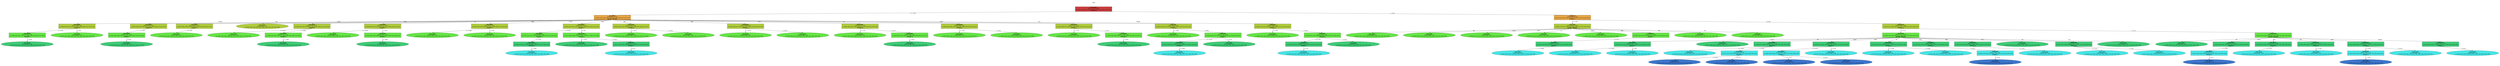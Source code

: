 digraph Tree {
splines=false;
graph [pad=".25", ranksep="0.5", nodesep="1"];
node [shape=rect, style="filled", color="black", fontname="helvetica",fillcolor="white"] ;
edge [fontname="helvetica"] ;
0 [label="vowel", shape=plaintext];
0:s -> 1:n [style=invis];   
1 [label=<<b> Class=hAd </b> <br/> error: 1.000, n=990 <br/> p: (0.09, 0.09, 0.09, 0.09, 0.09, 0.09, 0.09, 0.09, 0.09, 0.09, 0.09) <br/><b>Feature_0</b>>, fillcolor="0.000 0.7 0.800", shape="rect"];
2 [label=<<b> Class=hod </b> <br/> error: 0.861, n=452 <br/> p: (0.02, 0.02, 0.08, 0.07, 0.19, 0.01, 0.02, 0.08, 0.12, 0.20, 0.20) <br/><b>Speaker_Number</b>>, fillcolor="0.100 0.7 0.900", shape="rect"];
1:s -> 2:n [label="<= -3.291"] ;
3 [label=<<b> Class=hOd </b> <br/> error: 0.709, n=31 <br/> p: (0.00, 0.00, 0.03, 0.19, 0.19, 0.00, 0.00, 0.00, 0.19, 0.19, 0.19) <br/><b>Feature_4</b>>, fillcolor="0.200 0.7 0.800", shape="rect"];
2:s -> 3:n [label="Andrew"] ;
4 [label=<<b> Class=hOd </b> <br/> error: 0.458, n=18 <br/> p: (0.00, 0.00, 0.00, 0.33, 0.33, 0.00, 0.00, 0.00, 0.00, 0.33, 0.00) <br/><b>Feature_2</b>>, fillcolor="0.300 0.7 0.900", shape="rect"];
3:s -> 4:n [label="<= -0.65"] ;
5 [label=<<b> Class=hod </b> <br/> error: 0.281, n=10 <br/> p: (0.00, 0.00, 0.00, 0.40, 0.00, 0.00, 0.00, 0.00, 0.00, 0.60, 0.00) >, fillcolor="0.400 0.7 0.800", shape="oval"];
4:s -> 5:n [label="> -0.595"] ;
6 [label=<<b> Class=hid </b> <br/> error: 0.380, n=13 <br/> p: (0.00, 0.00, 0.08, 0.00, 0.00, 0.00, 0.00, 0.00, 0.46, 0.00, 0.46) >, fillcolor="0.300 0.7 0.900", shape="oval"];
3:s -> 6:n [label="> -0.65"] ;
7 [label=<<b> Class=hUd </b> <br/> error: 0.578, n=24 <br/> p: (0.00, 0.00, 0.00, 0.00, 0.25, 0.00, 0.00, 0.00, 0.25, 0.25, 0.25) <br/><b>Feature_0</b>>, fillcolor="0.200 0.7 0.800", shape="rect"];
2:s -> 7:n [label="Bill"] ;
8 [label=<<b> Class=hUd </b> <br/> error: 0.451, n=16 <br/> p: (0.00, 0.00, 0.00, 0.00, 0.38, 0.00, 0.00, 0.00, 0.25, 0.38, 0.00) <br/><b>Feature_1</b>>, fillcolor="0.300 0.7 0.900", shape="rect"];
7:s -> 8:n [label="> -4.473"] ;
9 [label=<<b> Class=hUd </b> <br/> error: 0.289, n=12 <br/> p: (0.00, 0.00, 0.00, 0.00, 0.50, 0.00, 0.00, 0.00, 0.00, 0.50, 0.00) >, fillcolor="0.400 0.7 0.800", shape="oval"];
8:s -> 9:n [label="> 0.209"] ;
10 [label=<<b> Class=hod </b> <br/> error: 0.457, n=17 <br/> p: (0.00, 0.00, 0.00, 0.00, 0.29, 0.00, 0.00, 0.00, 0.00, 0.35, 0.35) <br/><b>Feature_1</b>>, fillcolor="0.200 0.7 0.800", shape="rect"];
2:s -> 10:n [label="David"] ;
11 [label=<<b> Class=hud </b> <br/> error: 0.287, n=11 <br/> p: (0.00, 0.00, 0.00, 0.00, 0.45, 0.00, 0.00, 0.00, 0.00, 0.00, 0.55) >, fillcolor="0.300 0.7 0.900", shape="oval"];
10:s -> 11:n [label="<= 2.463"] ;
12 [label=<<b> Class=hod </b> <br/> error: 0.380, n=13 <br/> p: (0.00, 0.00, 0.00, 0.00, 0.08, 0.00, 0.00, 0.00, 0.00, 0.46, 0.46) >, fillcolor="0.200 0.7 0.800", shape="oval"];
2:s -> 12:n [label="Mark"] ;
13 [label=<<b> Class=hOd </b> <br/> error: 0.744, n=30 <br/> p: (0.00, 0.03, 0.03, 0.20, 0.20, 0.00, 0.00, 0.00, 0.13, 0.20, 0.20) <br/><b>Feature_6</b>>, fillcolor="0.200 0.7 0.800", shape="rect"];
2:s -> 13:n [label="Jo"] ;
14 [label=<<b> Class=hud </b> <br/> error: 0.547, n=13 <br/> p: (0.00, 0.08, 0.08, 0.08, 0.00, 0.00, 0.00, 0.00, 0.31, 0.00, 0.46) >, fillcolor="0.300 0.7 0.900", shape="oval"];
13:s -> 14:n [label="<= -0.026"] ;
15 [label=<<b> Class=hUd </b> <br/> error: 0.457, n=17 <br/> p: (0.00, 0.00, 0.00, 0.29, 0.35, 0.00, 0.00, 0.00, 0.00, 0.35, 0.00) <br/><b>Feature_0</b>>, fillcolor="0.300 0.7 0.900", shape="rect"];
13:s -> 15:n [label="> -0.026"] ;
16 [label=<<b> Class=hUd </b> <br/> error: 0.289, n=12 <br/> p: (0.00, 0.00, 0.00, 0.00, 0.50, 0.00, 0.00, 0.00, 0.00, 0.50, 0.00) >, fillcolor="0.400 0.7 0.800", shape="oval"];
15:s -> 16:n [label="<= -3.893"] ;
17 [label=<<b> Class=hId </b> <br/> error: 0.737, n=32 <br/> p: (0.00, 0.00, 0.19, 0.09, 0.19, 0.00, 0.00, 0.00, 0.16, 0.19, 0.19) <br/><b>Feature_4</b>>, fillcolor="0.200 0.7 0.800", shape="rect"];
2:s -> 17:n [label="Kate"] ;
18 [label=<<b> Class=hUd </b> <br/> error: 0.440, n=15 <br/> p: (0.00, 0.00, 0.00, 0.20, 0.40, 0.00, 0.00, 0.00, 0.00, 0.40, 0.00) >, fillcolor="0.300 0.7 0.900", shape="oval"];
17:s -> 18:n [label="<= -0.072"] ;
19 [label=<<b> Class=hId </b> <br/> error: 0.457, n=17 <br/> p: (0.00, 0.00, 0.35, 0.00, 0.00, 0.00, 0.00, 0.00, 0.29, 0.00, 0.35) <br/><b>Feature_5</b>>, fillcolor="0.300 0.7 0.900", shape="rect"];
17:s -> 19:n [label="> -0.072"] ;
20 [label=<<b> Class=hud </b> <br/> error: 0.287, n=11 <br/> p: (0.00, 0.00, 0.00, 0.00, 0.00, 0.00, 0.00, 0.00, 0.45, 0.00, 0.55) >, fillcolor="0.400 0.7 0.800", shape="oval"];
19:s -> 20:n [label="<= 0.981"] ;
21 [label=<<b> Class=hUd </b> <br/> error: 0.577, n=23 <br/> p: (0.00, 0.00, 0.00, 0.00, 0.26, 0.00, 0.00, 0.00, 0.22, 0.26, 0.26) <br/><b>Feature_3</b>>, fillcolor="0.200 0.7 0.800", shape="rect"];
2:s -> 21:n [label="Penny"] ;
22 [label=<<b> Class=hUd </b> <br/> error: 0.289, n=12 <br/> p: (0.00, 0.00, 0.00, 0.00, 0.50, 0.00, 0.00, 0.00, 0.00, 0.50, 0.00) >, fillcolor="0.300 0.7 0.900", shape="oval"];
21:s -> 22:n [label="<= -0.392"] ;
23 [label=<<b> Class=hud </b> <br/> error: 0.287, n=11 <br/> p: (0.00, 0.00, 0.00, 0.00, 0.00, 0.00, 0.00, 0.00, 0.45, 0.00, 0.55) >, fillcolor="0.300 0.7 0.900", shape="oval"];
21:s -> 23:n [label="> -0.392"] ;
24 [label=<<b> Class=hAd </b> <br/> error: 0.997, n=63 <br/> p: (0.10, 0.10, 0.10, 0.10, 0.10, 0.06, 0.08, 0.10, 0.10, 0.10, 0.10) <br/><b>Feature_5</b>>, fillcolor="0.200 0.7 0.800", shape="rect"];
2:s -> 24:n [label="Rose"] ;
25 [label=<<b> Class=hEd </b> <br/> error: 0.689, n=27 <br/> p: (0.07, 0.22, 0.22, 0.00, 0.00, 0.04, 0.00, 0.00, 0.22, 0.00, 0.22) <br/><b>Feature_2</b>>, fillcolor="0.300 0.7 0.900", shape="rect"];
24:s -> 25:n [label="<= 0.181"] ;
26 [label=<<b> Class=hEd </b> <br/> error: 0.458, n=18 <br/> p: (0.00, 0.33, 0.33, 0.00, 0.00, 0.00, 0.00, 0.00, 0.33, 0.00, 0.00) <br/><b>Feature_0</b>>, fillcolor="0.400 0.7 0.800", shape="rect"];
25:s -> 26:n [label="> -0.444"] ;
27 [label=<<b> Class=hEd </b> <br/> error: 0.289, n=12 <br/> p: (0.00, 0.50, 0.50, 0.00, 0.00, 0.00, 0.00, 0.00, 0.00, 0.00, 0.00) >, fillcolor="0.500 0.7 0.900", shape="oval"];
26:s -> 27:n [label="> -5.058"] ;
28 [label=<<b> Class=hOd </b> <br/> error: 0.801, n=36 <br/> p: (0.11, 0.00, 0.00, 0.17, 0.17, 0.08, 0.14, 0.17, 0.00, 0.17, 0.00) <br/><b>Feature_3</b>>, fillcolor="0.300 0.7 0.900", shape="rect"];
24:s -> 28:n [label="> 0.181"] ;
29 [label=<<b> Class=hUd </b> <br/> error: 0.457, n=17 <br/> p: (0.00, 0.00, 0.00, 0.29, 0.35, 0.00, 0.00, 0.00, 0.00, 0.35, 0.00) >, fillcolor="0.400 0.7 0.800", shape="oval"];
28:s -> 29:n [label="<= -0.452"] ;
30 [label=<<b> Class=hed </b> <br/> error: 0.621, n=19 <br/> p: (0.21, 0.00, 0.00, 0.05, 0.00, 0.16, 0.26, 0.32, 0.00, 0.00, 0.00) <br/><b>Feature_3</b>>, fillcolor="0.400 0.7 0.800", shape="rect"];
28:s -> 30:n [label="> -0.452"] ;
31 [label=<<b> Class=had </b> <br/> error: 0.393, n=10 <br/> p: (0.40, 0.00, 0.00, 0.00, 0.00, 0.00, 0.50, 0.10, 0.00, 0.00, 0.00) >, fillcolor="0.500 0.7 0.900", shape="oval"];
30:s -> 31:n [label="> 0.111"] ;
32 [label=<<b> Class=hUd </b> <br/> error: 0.625, n=22 <br/> p: (0.00, 0.00, 0.00, 0.00, 0.27, 0.00, 0.00, 0.09, 0.09, 0.27, 0.27) <br/><b>Feature_4</b>>, fillcolor="0.200 0.7 0.800", shape="rect"];
2:s -> 32:n [label="Mike"] ;
33 [label=<<b> Class=hod </b> <br/> error: 0.287, n=11 <br/> p: (0.00, 0.00, 0.00, 0.00, 0.45, 0.00, 0.00, 0.00, 0.00, 0.55, 0.00) >, fillcolor="0.300 0.7 0.900", shape="oval"];
32:s -> 33:n [label="<= -0.972"] ;
34 [label=<<b> Class=hud </b> <br/> error: 0.487, n=11 <br/> p: (0.00, 0.00, 0.00, 0.00, 0.09, 0.00, 0.00, 0.18, 0.18, 0.00, 0.55) >, fillcolor="0.300 0.7 0.900", shape="oval"];
32:s -> 34:n [label="> -0.972"] ;
35 [label=<<b> Class=hUd </b> <br/> error: 0.709, n=30 <br/> p: (0.00, 0.00, 0.17, 0.03, 0.20, 0.00, 0.00, 0.20, 0.00, 0.20, 0.20) <br/><b>Feature_2</b>>, fillcolor="0.200 0.7 0.800", shape="rect"];
2:s -> 35:n [label="Nick"] ;
36 [label=<<b> Class=hUd </b> <br/> error: 0.493, n=15 <br/> p: (0.00, 0.00, 0.13, 0.07, 0.40, 0.00, 0.00, 0.40, 0.00, 0.00, 0.00) >, fillcolor="0.300 0.7 0.900", shape="oval"];
35:s -> 36:n [label="<= -0.674"] ;
37 [label=<<b> Class=hod </b> <br/> error: 0.440, n=15 <br/> p: (0.00, 0.00, 0.20, 0.00, 0.00, 0.00, 0.00, 0.00, 0.00, 0.40, 0.40) >, fillcolor="0.300 0.7 0.900", shape="oval"];
35:s -> 37:n [label="> -0.674"] ;
38 [label=<<b> Class=hUd </b> <br/> error: 0.671, n=30 <br/> p: (0.00, 0.00, 0.00, 0.00, 0.20, 0.00, 0.00, 0.20, 0.20, 0.20, 0.20) <br/><b>Feature_8</b>>, fillcolor="0.200 0.7 0.800", shape="rect"];
2:s -> 38:n [label="Rich"] ;
39 [label=<<b> Class=hed </b> <br/> error: 0.287, n=11 <br/> p: (0.00, 0.00, 0.00, 0.00, 0.00, 0.00, 0.00, 0.55, 0.45, 0.00, 0.00) >, fillcolor="0.300 0.7 0.900", shape="oval"];
38:s -> 39:n [label="<= -0.237"] ;
40 [label=<<b> Class=hUd </b> <br/> error: 0.520, n=19 <br/> p: (0.00, 0.00, 0.00, 0.00, 0.32, 0.00, 0.00, 0.00, 0.05, 0.32, 0.32) <br/><b>Feature_0</b>>, fillcolor="0.300 0.7 0.900", shape="rect"];
38:s -> 40:n [label="> -0.237"] ;
41 [label=<<b> Class=hUd </b> <br/> error: 0.380, n=13 <br/> p: (0.00, 0.00, 0.00, 0.00, 0.46, 0.00, 0.00, 0.00, 0.08, 0.46, 0.00) >, fillcolor="0.400 0.7 0.800", shape="oval"];
40:s -> 41:n [label="> -4.602"] ;
42 [label=<<b> Class=hUd </b> <br/> error: 0.638, n=23 <br/> p: (0.00, 0.00, 0.00, 0.13, 0.26, 0.00, 0.00, 0.09, 0.00, 0.26, 0.26) <br/><b>Feature_1</b>>, fillcolor="0.200 0.7 0.800", shape="rect"];
2:s -> 42:n [label="Tim"] ;
43 [label=<<b> Class=hud </b> <br/> error: 0.415, n=11 <br/> p: (0.00, 0.00, 0.00, 0.27, 0.00, 0.00, 0.00, 0.18, 0.00, 0.00, 0.55) >, fillcolor="0.300 0.7 0.900", shape="oval"];
42:s -> 43:n [label="<= 3.033"] ;
44 [label=<<b> Class=hUd </b> <br/> error: 0.289, n=12 <br/> p: (0.00, 0.00, 0.00, 0.00, 0.50, 0.00, 0.00, 0.00, 0.00, 0.50, 0.00) >, fillcolor="0.300 0.7 0.900", shape="oval"];
42:s -> 44:n [label="> 3.033"] ;
45 [label=<<b> Class=hUd </b> <br/> error: 0.723, n=28 <br/> p: (0.00, 0.00, 0.14, 0.00, 0.21, 0.00, 0.00, 0.07, 0.14, 0.21, 0.21) <br/><b>Feature_1</b>>, fillcolor="0.200 0.7 0.800", shape="rect"];
2:s -> 45:n [label="Sarah"] ;
46 [label=<<b> Class=hId </b> <br/> error: 0.440, n=10 <br/> p: (0.00, 0.00, 0.40, 0.00, 0.00, 0.00, 0.00, 0.20, 0.40, 0.00, 0.00) >, fillcolor="0.300 0.7 0.900", shape="oval"];
45:s -> 46:n [label="<= 2.713"] ;
47 [label=<<b> Class=hUd </b> <br/> error: 0.458, n=18 <br/> p: (0.00, 0.00, 0.00, 0.00, 0.33, 0.00, 0.00, 0.00, 0.00, 0.33, 0.33) <br/><b>Feature_9</b>>, fillcolor="0.300 0.7 0.900", shape="rect"];
45:s -> 47:n [label="> 2.713"] ;
48 [label=<<b> Class=hUd </b> <br/> error: 0.287, n=11 <br/> p: (0.00, 0.00, 0.00, 0.00, 0.55, 0.00, 0.00, 0.00, 0.00, 0.45, 0.00) >, fillcolor="0.400 0.7 0.800", shape="oval"];
47:s -> 48:n [label="> -0.919"] ;
49 [label=<<b> Class=hId </b> <br/> error: 0.885, n=46 <br/> p: (0.02, 0.00, 0.13, 0.13, 0.13, 0.00, 0.07, 0.13, 0.13, 0.13, 0.13) <br/><b>Feature_2</b>>, fillcolor="0.200 0.7 0.800", shape="rect"];
2:s -> 49:n [label="Sue"] ;
50 [label=<<b> Class=hOd </b> <br/> error: 0.419, n=14 <br/> p: (0.00, 0.00, 0.00, 0.43, 0.00, 0.00, 0.14, 0.00, 0.00, 0.43, 0.00) >, fillcolor="0.300 0.7 0.900", shape="oval"];
49:s -> 50:n [label="<= -0.862"] ;
51 [label=<<b> Class=hId </b> <br/> error: 0.745, n=32 <br/> p: (0.03, 0.00, 0.19, 0.00, 0.19, 0.00, 0.03, 0.19, 0.19, 0.00, 0.19) <br/><b>Feature_2</b>>, fillcolor="0.300 0.7 0.900", shape="rect"];
49:s -> 51:n [label="> -0.862"] ;
52 [label=<<b> Class=hUd </b> <br/> error: 0.577, n=20 <br/> p: (0.05, 0.00, 0.00, 0.00, 0.30, 0.00, 0.05, 0.30, 0.00, 0.00, 0.30) <br/><b>Feature_3</b>>, fillcolor="0.400 0.7 0.800", shape="rect"];
51:s -> 52:n [label="<= -0.178"] ;
53 [label=<<b> Class=hUd </b> <br/> error: 0.460, n=14 <br/> p: (0.07, 0.00, 0.00, 0.00, 0.43, 0.00, 0.07, 0.43, 0.00, 0.00, 0.00) >, fillcolor="0.500 0.7 0.900", shape="oval"];
52:s -> 53:n [label="<= 0.996"] ;
54 [label=<<b> Class=hId </b> <br/> error: 0.289, n=12 <br/> p: (0.00, 0.00, 0.50, 0.00, 0.00, 0.00, 0.00, 0.00, 0.50, 0.00, 0.00) >, fillcolor="0.400 0.7 0.800", shape="oval"];
51:s -> 54:n [label="> -0.178"] ;
55 [label=<<b> Class=hId </b> <br/> error: 0.808, n=40 <br/> p: (0.00, 0.10, 0.15, 0.00, 0.15, 0.00, 0.00, 0.15, 0.15, 0.15, 0.15) <br/><b>Feature_3</b>>, fillcolor="0.200 0.7 0.800", shape="rect"];
2:s -> 55:n [label="Wendy"] ;
56 [label=<<b> Class=hUd </b> <br/> error: 0.380, n=13 <br/> p: (0.00, 0.00, 0.00, 0.00, 0.46, 0.00, 0.00, 0.08, 0.00, 0.46, 0.00) >, fillcolor="0.300 0.7 0.900", shape="oval"];
55:s -> 56:n [label="<= 0.285"] ;
57 [label=<<b> Class=hId </b> <br/> error: 0.666, n=27 <br/> p: (0.00, 0.15, 0.22, 0.00, 0.00, 0.00, 0.00, 0.19, 0.22, 0.00, 0.22) <br/><b>Feature_9</b>>, fillcolor="0.300 0.7 0.900", shape="rect"];
55:s -> 57:n [label="> 0.285"] ;
58 [label=<<b> Class=hId </b> <br/> error: 0.451, n=16 <br/> p: (0.00, 0.00, 0.38, 0.00, 0.00, 0.00, 0.00, 0.25, 0.00, 0.00, 0.38) <br/><b>Feature_1</b>>, fillcolor="0.400 0.7 0.800", shape="rect"];
57:s -> 58:n [label="<= 0.794"] ;
59 [label=<<b> Class=hud </b> <br/> error: 0.281, n=10 <br/> p: (0.00, 0.00, 0.00, 0.00, 0.00, 0.00, 0.00, 0.40, 0.00, 0.00, 0.60) >, fillcolor="0.500 0.7 0.900", shape="oval"];
58:s -> 59:n [label="> 2.123"] ;
60 [label=<<b> Class=hid </b> <br/> error: 0.382, n=11 <br/> p: (0.00, 0.36, 0.00, 0.00, 0.00, 0.00, 0.00, 0.09, 0.55, 0.00, 0.00) >, fillcolor="0.400 0.7 0.800", shape="oval"];
57:s -> 60:n [label="> 0.794"] ;
61 [label=<<b> Class=hYd </b> <br/> error: 0.868, n=538 <br/> p: (0.15, 0.15, 0.10, 0.11, 0.01, 0.16, 0.15, 0.10, 0.06, 0.00, 0.00) <br/><b>Feature_1</b>>, fillcolor="0.100 0.7 0.900", shape="rect"];
1:s -> 61:n [label="> -3.291"] ;
62 [label=<<b> Class=hId </b> <br/> error: 0.534, n=128 <br/> p: (0.00, 0.26, 0.42, 0.02, 0.01, 0.00, 0.00, 0.02, 0.27, 0.00, 0.00) <br/><b>Speaker_Number</b>>, fillcolor="0.200 0.7 0.800", shape="rect"];
61:s -> 62:n [label="<= 0.785"] ;
63 [label=<<b> Class=hEd </b> <br/> error: 0.289, n=12 <br/> p: (0.00, 0.50, 0.50, 0.00, 0.00, 0.00, 0.00, 0.00, 0.00, 0.00, 0.00) >, fillcolor="0.300 0.7 0.900", shape="oval"];
62:s -> 63:n [label="Bill"] ;
64 [label=<<b> Class=hId </b> <br/> error: 0.380, n=13 <br/> p: (0.00, 0.08, 0.46, 0.00, 0.00, 0.00, 0.00, 0.00, 0.46, 0.00, 0.00) >, fillcolor="0.300 0.7 0.900", shape="oval"];
62:s -> 64:n [label="David"] ;
65 [label=<<b> Class=hId </b> <br/> error: 0.586, n=17 <br/> p: (0.00, 0.12, 0.35, 0.12, 0.06, 0.00, 0.00, 0.00, 0.35, 0.00, 0.00) >, fillcolor="0.300 0.7 0.900", shape="oval"];
62:s -> 65:n [label="Mark"] ;
66 [label=<<b> Class=hId </b> <br/> error: 0.432, n=11 <br/> p: (0.00, 0.36, 0.45, 0.00, 0.00, 0.00, 0.00, 0.00, 0.18, 0.00, 0.00) >, fillcolor="0.300 0.7 0.900", shape="oval"];
62:s -> 66:n [label="Jo"] ;
67 [label=<<b> Class=hEd </b> <br/> error: 0.380, n=13 <br/> p: (0.00, 0.46, 0.46, 0.00, 0.00, 0.00, 0.00, 0.00, 0.08, 0.00, 0.00) >, fillcolor="0.300 0.7 0.900", shape="oval"];
62:s -> 67:n [label="Penny"] ;
68 [label=<<b> Class=hEd </b> <br/> error: 0.617, n=20 <br/> p: (0.00, 0.30, 0.30, 0.05, 0.00, 0.00, 0.00, 0.15, 0.20, 0.00, 0.00) <br/><b>Feature_5</b>>, fillcolor="0.300 0.7 0.900", shape="rect"];
62:s -> 68:n [label="Mike"] ;
69 [label=<<b> Class=hEd </b> <br/> error: 0.517, n=14 <br/> p: (0.00, 0.43, 0.00, 0.07, 0.00, 0.00, 0.00, 0.21, 0.29, 0.00, 0.00) <br/><b>Feature_1</b>>, fillcolor="0.400 0.7 0.800", shape="rect"];
68:s -> 69:n [label="<= 1.33"] ;
70 [label=<<b> Class=hEd </b> <br/> error: 0.374, n=10 <br/> p: (0.00, 0.60, 0.00, 0.10, 0.00, 0.00, 0.00, 0.30, 0.00, 0.00, 0.00) >, fillcolor="0.500 0.7 0.900", shape="oval"];
69:s -> 70:n [label="> -0.904"] ;
71 [label=<<b> Class=hid </b> <br/> error: 0.287, n=11 <br/> p: (0.00, 0.45, 0.00, 0.00, 0.00, 0.00, 0.00, 0.00, 0.55, 0.00, 0.00) >, fillcolor="0.300 0.7 0.900", shape="oval"];
62:s -> 71:n [label="Nick"] ;
72 [label=<<b> Class=hId </b> <br/> error: 0.289, n=12 <br/> p: (0.00, 0.00, 0.50, 0.00, 0.00, 0.00, 0.00, 0.00, 0.50, 0.00, 0.00) >, fillcolor="0.300 0.7 0.900", shape="oval"];
62:s -> 72:n [label="Tim"] ;
73 [label=<<b> Class=hYd </b> <br/> error: 0.758, n=410 <br/> p: (0.20, 0.11, 0.00, 0.14, 0.01, 0.21, 0.20, 0.12, 0.00, 0.00, 0.00) <br/><b>Feature_1</b>>, fillcolor="0.200 0.7 0.800", shape="rect"];
61:s -> 73:n [label="> 0.785"] ;
74 [label=<<b> Class=hAd </b> <br/> error: 0.733, n=259 <br/> p: (0.28, 0.18, 0.00, 0.05, 0.02, 0.09, 0.20, 0.18, 0.00, 0.00, 0.00) <br/><b>Speaker_Number</b>>, fillcolor="0.300 0.7 0.900", shape="rect"];
73:s -> 74:n [label="<= 2.111"] ;
75 [label=<<b> Class=hAd </b> <br/> error: 0.644, n=24 <br/> p: (0.25, 0.25, 0.00, 0.00, 0.00, 0.17, 0.08, 0.25, 0.00, 0.00, 0.00) <br/><b>Feature_5</b>>, fillcolor="0.400 0.7 0.800", shape="rect"];
74:s -> 75:n [label="Andrew"] ;
76 [label=<<b> Class=hAd </b> <br/> error: 0.422, n=12 <br/> p: (0.50, 0.00, 0.00, 0.00, 0.00, 0.33, 0.17, 0.00, 0.00, 0.00, 0.00) >, fillcolor="0.500 0.7 0.900", shape="oval"];
75:s -> 76:n [label="<= 1.224"] ;
77 [label=<<b> Class=hEd </b> <br/> error: 0.289, n=12 <br/> p: (0.00, 0.50, 0.00, 0.00, 0.00, 0.00, 0.00, 0.50, 0.00, 0.00, 0.00) >, fillcolor="0.500 0.7 0.900", shape="oval"];
75:s -> 77:n [label="> 1.224"] ;
78 [label=<<b> Class=hAd </b> <br/> error: 0.458, n=18 <br/> p: (0.33, 0.00, 0.00, 0.00, 0.00, 0.00, 0.33, 0.33, 0.00, 0.00, 0.00) >, fillcolor="0.400 0.7 0.800", shape="oval"];
74:s -> 78:n [label="Bill"] ;
79 [label=<<b> Class=hAd </b> <br/> error: 0.777, n=33 <br/> p: (0.18, 0.15, 0.00, 0.12, 0.03, 0.15, 0.18, 0.18, 0.00, 0.00, 0.00) <br/><b>Feature_0</b>>, fillcolor="0.400 0.7 0.800", shape="rect"];
74:s -> 79:n [label="David"] ;
80 [label=<<b> Class=hed </b> <br/> error: 0.382, n=11 <br/> p: (0.00, 0.00, 0.00, 0.36, 0.09, 0.00, 0.00, 0.55, 0.00, 0.00, 0.00) >, fillcolor="0.500 0.7 0.900", shape="oval"];
79:s -> 80:n [label="<= -2.447"] ;
81 [label=<<b> Class=hAd </b> <br/> error: 0.576, n=22 <br/> p: (0.27, 0.23, 0.00, 0.00, 0.00, 0.23, 0.27, 0.00, 0.00, 0.00, 0.00) <br/><b>Feature_5</b>>, fillcolor="0.500 0.7 0.900", shape="rect"];
79:s -> 81:n [label="> -2.447"] ;
82 [label=<<b> Class=had </b> <br/> error: 0.287, n=11 <br/> p: (0.00, 0.00, 0.00, 0.00, 0.00, 0.45, 0.55, 0.00, 0.00, 0.00, 0.00) >, fillcolor="0.600 0.7 0.800", shape="oval"];
81:s -> 82:n [label="<= 0.751"] ;
83 [label=<<b> Class=hAd </b> <br/> error: 0.287, n=11 <br/> p: (0.55, 0.45, 0.00, 0.00, 0.00, 0.00, 0.00, 0.00, 0.00, 0.00, 0.00) >, fillcolor="0.600 0.7 0.800", shape="oval"];
81:s -> 83:n [label="> 0.751"] ;
84 [label=<<b> Class=hAd </b> <br/> error: 0.803, n=34 <br/> p: (0.18, 0.12, 0.00, 0.12, 0.12, 0.12, 0.18, 0.18, 0.00, 0.00, 0.00) <br/><b>Feature_4</b>>, fillcolor="0.400 0.7 0.800", shape="rect"];
74:s -> 84:n [label="Mark"] ;
85 [label=<<b> Class=hed </b> <br/> error: 0.665, n=23 <br/> p: (0.00, 0.00, 0.00, 0.17, 0.17, 0.17, 0.22, 0.26, 0.00, 0.00, 0.00) <br/><b>Feature_2</b>>, fillcolor="0.500 0.7 0.900", shape="rect"];
84:s -> 85:n [label="<= -0.579"] ;
86 [label=<<b> Class=hed </b> <br/> error: 0.287, n=11 <br/> p: (0.00, 0.00, 0.00, 0.00, 0.00, 0.00, 0.45, 0.55, 0.00, 0.00, 0.00) >, fillcolor="0.600 0.7 0.800", shape="oval"];
85:s -> 86:n [label="<= 0.373"] ;
87 [label=<<b> Class=hOd </b> <br/> error: 0.458, n=12 <br/> p: (0.00, 0.00, 0.00, 0.33, 0.33, 0.33, 0.00, 0.00, 0.00, 0.00, 0.00) >, fillcolor="0.600 0.7 0.800", shape="oval"];
85:s -> 87:n [label="> 0.373"] ;
88 [label=<<b> Class=hAd </b> <br/> error: 0.382, n=11 <br/> p: (0.55, 0.36, 0.00, 0.00, 0.00, 0.00, 0.09, 0.00, 0.00, 0.00, 0.00) >, fillcolor="0.500 0.7 0.900", shape="oval"];
84:s -> 88:n [label="> -0.579"] ;
89 [label=<<b> Class=hAd </b> <br/> error: 0.622, n=23 <br/> p: (0.26, 0.04, 0.00, 0.00, 0.00, 0.17, 0.26, 0.26, 0.00, 0.00, 0.00) <br/><b>Feature_2</b>>, fillcolor="0.400 0.7 0.800", shape="rect"];
74:s -> 89:n [label="Jo"] ;
90 [label=<<b> Class=had </b> <br/> error: 0.382, n=11 <br/> p: (0.09, 0.00, 0.00, 0.00, 0.00, 0.36, 0.55, 0.00, 0.00, 0.00, 0.00) >, fillcolor="0.500 0.7 0.900", shape="oval"];
89:s -> 90:n [label="<= -0.286"] ;
91 [label=<<b> Class=hed </b> <br/> error: 0.383, n=12 <br/> p: (0.42, 0.08, 0.00, 0.00, 0.00, 0.00, 0.00, 0.50, 0.00, 0.00, 0.00) >, fillcolor="0.500 0.7 0.900", shape="oval"];
89:s -> 91:n [label="> -0.286"] ;
92 [label=<<b> Class=hAd </b> <br/> error: 0.564, n=21 <br/> p: (0.29, 0.14, 0.00, 0.00, 0.00, 0.00, 0.29, 0.29, 0.00, 0.00, 0.00) <br/><b>Feature_5</b>>, fillcolor="0.400 0.7 0.800", shape="rect"];
74:s -> 92:n [label="Kate"] ;
93 [label=<<b> Class=had </b> <br/> error: 0.440, n=15 <br/> p: (0.00, 0.20, 0.00, 0.00, 0.00, 0.00, 0.40, 0.40, 0.00, 0.00, 0.00) <br/><b>Feature_7</b>>, fillcolor="0.500 0.7 0.900", shape="rect"];
92:s -> 93:n [label="> 0.172"] ;
94 [label=<<b> Class=had </b> <br/> error: 0.289, n=12 <br/> p: (0.00, 0.00, 0.00, 0.00, 0.00, 0.00, 0.50, 0.50, 0.00, 0.00, 0.00) >, fillcolor="0.600 0.7 0.800", shape="oval"];
93:s -> 94:n [label="> -0.144"] ;
95 [label=<<b> Class=hAd </b> <br/> error: 0.521, n=18 <br/> p: (0.33, 0.00, 0.00, 0.28, 0.00, 0.00, 0.33, 0.06, 0.00, 0.00, 0.00) <br/><b>Feature_4</b>>, fillcolor="0.400 0.7 0.800", shape="rect"];
74:s -> 95:n [label="Mike"] ;
96 [label=<<b> Class=had </b> <br/> error: 0.467, n=13 <br/> p: (0.08, 0.00, 0.00, 0.38, 0.00, 0.00, 0.46, 0.08, 0.00, 0.00, 0.00) >, fillcolor="0.500 0.7 0.900", shape="oval"];
95:s -> 96:n [label="<= -0.35"] ;
97 [label=<<b> Class=hAd </b> <br/> error: 0.380, n=13 <br/> p: (0.46, 0.46, 0.00, 0.00, 0.00, 0.00, 0.08, 0.00, 0.00, 0.00, 0.00) >, fillcolor="0.400 0.7 0.800", shape="oval"];
74:s -> 97:n [label="Rich"] ;
98 [label=<<b> Class=hAd </b> <br/> error: 0.667, n=28 <br/> p: (0.21, 0.21, 0.00, 0.00, 0.00, 0.21, 0.21, 0.14, 0.00, 0.00, 0.00) <br/><b>Feature_8</b>>, fillcolor="0.400 0.7 0.800", shape="rect"];
74:s -> 98:n [label="Tim"] ;
99 [label=<<b> Class=hEd </b> <br/> error: 0.450, n=14 <br/> p: (0.29, 0.43, 0.00, 0.00, 0.00, 0.00, 0.00, 0.29, 0.00, 0.00, 0.00) >, fillcolor="0.500 0.7 0.900", shape="oval"];
98:s -> 99:n [label="<= -0.16"] ;
100 [label=<<b> Class=hYd </b> <br/> error: 0.419, n=14 <br/> p: (0.14, 0.00, 0.00, 0.00, 0.00, 0.43, 0.43, 0.00, 0.00, 0.00, 0.00) >, fillcolor="0.500 0.7 0.900", shape="oval"];
98:s -> 100:n [label="> -0.16"] ;
101 [label=<<b> Class=hEd </b> <br/> error: 0.442, n=14 <br/> p: (0.36, 0.43, 0.00, 0.00, 0.00, 0.00, 0.21, 0.00, 0.00, 0.00, 0.00) >, fillcolor="0.400 0.7 0.800", shape="oval"];
74:s -> 101:n [label="Sue"] ;
102 [label=<<b> Class=hYd </b> <br/> error: 0.555, n=151 <br/> p: (0.07, 0.00, 0.00, 0.28, 0.00, 0.42, 0.20, 0.03, 0.00, 0.00, 0.00) <br/><b>Speaker_Number</b>>, fillcolor="0.300 0.7 0.900", shape="rect"];
73:s -> 102:n [label="> 2.111"] ;
103 [label=<<b> Class=hOd </b> <br/> error: 0.289, n=12 <br/> p: (0.00, 0.00, 0.00, 0.50, 0.00, 0.50, 0.00, 0.00, 0.00, 0.00, 0.00) >, fillcolor="0.400 0.7 0.800", shape="oval"];
102:s -> 103:n [label="Bill"] ;
104 [label=<<b> Class=hOd </b> <br/> error: 0.573, n=21 <br/> p: (0.24, 0.00, 0.00, 0.29, 0.00, 0.29, 0.19, 0.00, 0.00, 0.00, 0.00) <br/><b>Feature_0</b>>, fillcolor="0.400 0.7 0.800", shape="rect"];
102:s -> 104:n [label="Penny"] ;
105 [label=<<b> Class=hYd </b> <br/> error: 0.453, n=15 <br/> p: (0.33, 0.00, 0.00, 0.00, 0.00, 0.40, 0.27, 0.00, 0.00, 0.00, 0.00) <br/><b>Feature_1</b>>, fillcolor="0.500 0.7 0.900", shape="rect"];
104:s -> 105:n [label="> -2.708"] ;
106 [label=<<b> Class=hYd </b> <br/> error: 0.281, n=10 <br/> p: (0.00, 0.00, 0.00, 0.00, 0.00, 0.60, 0.40, 0.00, 0.00, 0.00, 0.00) >, fillcolor="0.600 0.7 0.800", shape="oval"];
105:s -> 106:n [label="> 2.214"] ;
107 [label=<<b> Class=hYd </b> <br/> error: 0.457, n=16 <br/> p: (0.00, 0.00, 0.00, 0.31, 0.00, 0.38, 0.31, 0.00, 0.00, 0.00, 0.00) <br/><b>Feature_0</b>>, fillcolor="0.400 0.7 0.800", shape="rect"];
102:s -> 107:n [label="Nick"] ;
108 [label=<<b> Class=hYd </b> <br/> error: 0.287, n=11 <br/> p: (0.00, 0.00, 0.00, 0.00, 0.00, 0.55, 0.45, 0.00, 0.00, 0.00, 0.00) >, fillcolor="0.500 0.7 0.900", shape="oval"];
107:s -> 108:n [label="> -3.152"] ;
109 [label=<<b> Class=hOd </b> <br/> error: 0.457, n=17 <br/> p: (0.00, 0.00, 0.00, 0.35, 0.00, 0.35, 0.29, 0.00, 0.00, 0.00, 0.00) <br/><b>Feature_0</b>>, fillcolor="0.400 0.7 0.800", shape="rect"];
102:s -> 109:n [label="Rich"] ;
110 [label=<<b> Class=hOd </b> <br/> error: 0.287, n=11 <br/> p: (0.00, 0.00, 0.00, 0.55, 0.00, 0.45, 0.00, 0.00, 0.00, 0.00, 0.00) >, fillcolor="0.500 0.7 0.900", shape="oval"];
109:s -> 110:n [label="<= -2.544"] ;
111 [label=<<b> Class=hAd </b> <br/> error: 0.667, n=28 <br/> p: (0.21, 0.00, 0.00, 0.21, 0.00, 0.21, 0.21, 0.14, 0.00, 0.00, 0.00) <br/><b>Feature_5</b>>, fillcolor="0.400 0.7 0.800", shape="rect"];
102:s -> 111:n [label="Sarah"] ;
112 [label=<<b> Class=hAd </b> <br/> error: 0.440, n=15 <br/> p: (0.40, 0.00, 0.00, 0.00, 0.00, 0.00, 0.40, 0.20, 0.00, 0.00, 0.00) <br/><b>Feature_0</b>>, fillcolor="0.500 0.7 0.900", shape="rect"];
111:s -> 112:n [label="<= 0.574"] ;
113 [label=<<b> Class=hAd </b> <br/> error: 0.289, n=12 <br/> p: (0.50, 0.00, 0.00, 0.00, 0.00, 0.00, 0.50, 0.00, 0.00, 0.00, 0.00) >, fillcolor="0.600 0.7 0.800", shape="oval"];
112:s -> 113:n [label="> -3.067"] ;
114 [label=<<b> Class=hOd </b> <br/> error: 0.380, n=13 <br/> p: (0.00, 0.00, 0.00, 0.46, 0.00, 0.46, 0.00, 0.08, 0.00, 0.00, 0.00) >, fillcolor="0.500 0.7 0.900", shape="oval"];
111:s -> 114:n [label="> 0.574"] ;
115 [label=<<b> Class=hOd </b> <br/> error: 0.458, n=18 <br/> p: (0.00, 0.00, 0.00, 0.33, 0.00, 0.33, 0.33, 0.00, 0.00, 0.00, 0.00) <br/><b>Feature_5</b>>, fillcolor="0.400 0.7 0.800", shape="rect"];
102:s -> 115:n [label="Wendy"] ;
116 [label=<<b> Class=hOd </b> <br/> error: 0.287, n=11 <br/> p: (0.00, 0.00, 0.00, 0.55, 0.00, 0.45, 0.00, 0.00, 0.00, 0.00, 0.00) >, fillcolor="0.500 0.7 0.900", shape="oval"];
115:s -> 116:n [label="> 0.724"] ;

}